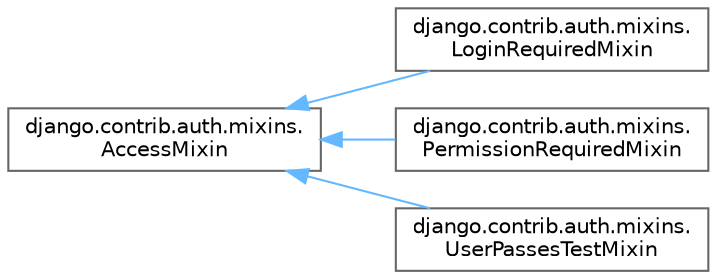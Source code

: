 digraph "Graphical Class Hierarchy"
{
 // LATEX_PDF_SIZE
  bgcolor="transparent";
  edge [fontname=Helvetica,fontsize=10,labelfontname=Helvetica,labelfontsize=10];
  node [fontname=Helvetica,fontsize=10,shape=box,height=0.2,width=0.4];
  rankdir="LR";
  Node0 [id="Node000000",label="django.contrib.auth.mixins.\lAccessMixin",height=0.2,width=0.4,color="grey40", fillcolor="white", style="filled",URL="$classdjango_1_1contrib_1_1auth_1_1mixins_1_1_access_mixin.html",tooltip=" "];
  Node0 -> Node1 [id="edge1124_Node000000_Node000001",dir="back",color="steelblue1",style="solid",tooltip=" "];
  Node1 [id="Node000001",label="django.contrib.auth.mixins.\lLoginRequiredMixin",height=0.2,width=0.4,color="grey40", fillcolor="white", style="filled",URL="$classdjango_1_1contrib_1_1auth_1_1mixins_1_1_login_required_mixin.html",tooltip=" "];
  Node0 -> Node2 [id="edge1125_Node000000_Node000002",dir="back",color="steelblue1",style="solid",tooltip=" "];
  Node2 [id="Node000002",label="django.contrib.auth.mixins.\lPermissionRequiredMixin",height=0.2,width=0.4,color="grey40", fillcolor="white", style="filled",URL="$classdjango_1_1contrib_1_1auth_1_1mixins_1_1_permission_required_mixin.html",tooltip=" "];
  Node0 -> Node3 [id="edge1126_Node000000_Node000003",dir="back",color="steelblue1",style="solid",tooltip=" "];
  Node3 [id="Node000003",label="django.contrib.auth.mixins.\lUserPassesTestMixin",height=0.2,width=0.4,color="grey40", fillcolor="white", style="filled",URL="$classdjango_1_1contrib_1_1auth_1_1mixins_1_1_user_passes_test_mixin.html",tooltip=" "];
}

